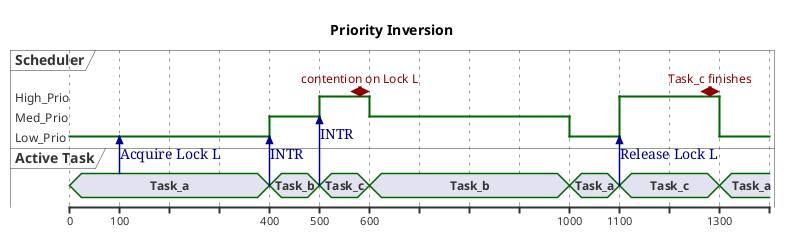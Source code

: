 @startuml

Title Priority Inversion
robust "Scheduler" as sched
concise "Active Task" as act_task

@0
act_task is Task_a
sched is Low_Prio

@100
act_task -> sched : Acquire Lock L

@400
act_task is Task_b
act_task -> sched : INTR
sched is Med_Prio

@500
act_task is Task_c
act_task -> sched : INTR
sched is High_Prio


sched@560 <-> @600 : contention on Lock L

@600
act_task is Task_b
sched is Med_Prio

@1000
act_task is Task_a
sched is Low_Prio

@1100
act_task -> sched : Release Lock L
act_task is Task_c
sched is High_Prio

sched@1260 <-> @1300 : Task_c finishes

@1300
act_task is Task_a
sched is Low_Prio

@enduml
